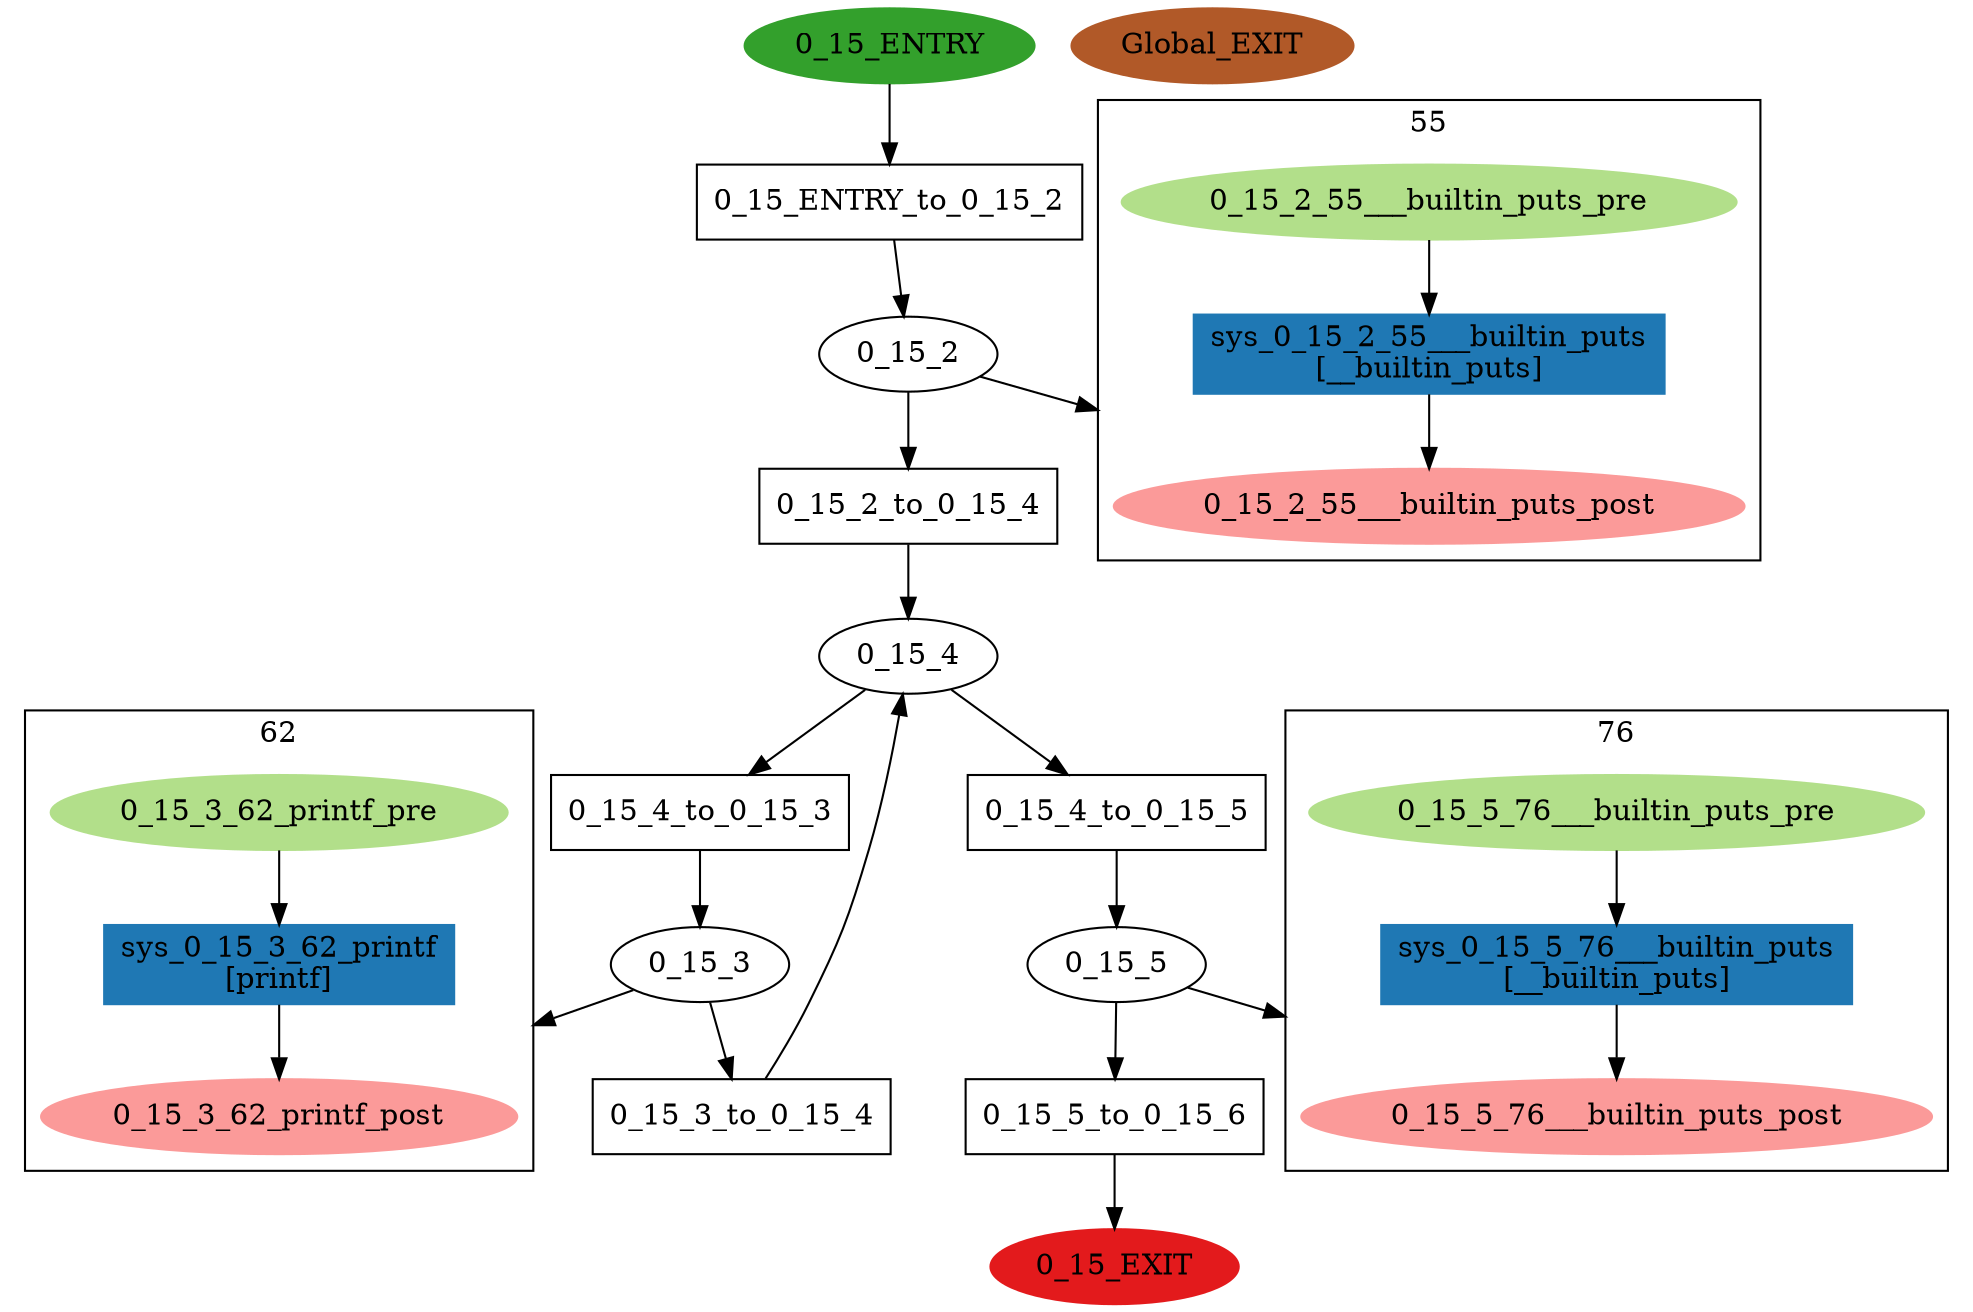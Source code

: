 digraph model { 
compound=true; 
node  [style="filled", colorscheme="paired12"];  "0_15_ENTRY" [shape=ellipse, color=4, style=filled];
  "0_15_EXIT" [shape=ellipse, color=6, style=filled];
  "0_15_2" [shape=ellipse, style=""];
subgraph "cluster_0_15_2_55" { 
label="55"  "0_15_2_55___builtin_puts_post" [shape=ellipse, style=""];
  "0_15_2_55___builtin_puts_pre" [shape=ellipse, style=""];
  "sys_0_15_2_55___builtin_puts" [shape=box, style=""];
  "sys_0_15_2_55___builtin_puts" [color=2, style=filled];
  "sys_0_15_2_55___builtin_puts" [label="sys_0_15_2_55___builtin_puts\n[__builtin_puts]"];
  "sys_0_15_2_55___builtin_puts" -> "0_15_2_55___builtin_puts_post" [label="", arrowhead="normal"];
  "0_15_2_55___builtin_puts_pre" -> "sys_0_15_2_55___builtin_puts" [label="", arrowhead="normal"];
}
  "0_15_2" -> "0_15_2_55___builtin_puts_post" [lhead="cluster_0_15_2_55"];
  "0_15_2_55___builtin_puts_pre" [color=3, style=filled];
  "0_15_2_55___builtin_puts_post" [color=5, style=filled];
  "0_15_3" [shape=ellipse, style=""];
subgraph "cluster_0_15_3_62" { 
label="62"  "0_15_3_62_printf_post" [shape=ellipse, style=""];
  "0_15_3_62_printf_pre" [shape=ellipse, style=""];
  "sys_0_15_3_62_printf" [shape=box, style=""];
  "sys_0_15_3_62_printf" [color=2, style=filled];
  "sys_0_15_3_62_printf" [label="sys_0_15_3_62_printf\n[printf]"];
  "0_15_3_62_printf_pre" -> "sys_0_15_3_62_printf" [label="", arrowhead="normal"];
  "sys_0_15_3_62_printf" -> "0_15_3_62_printf_post" [label="", arrowhead="normal"];
}
  "0_15_3" -> "0_15_3_62_printf_post" [lhead="cluster_0_15_3_62"];
  "0_15_3_62_printf_pre" [color=3, style=filled];
  "0_15_3_62_printf_post" [color=5, style=filled];
  "Global_EXIT" [shape=ellipse, color=12, style=filled];
  "0_15_4" [shape=ellipse, style=""];
  "0_15_5" [shape=ellipse, style=""];
subgraph "cluster_0_15_5_76" { 
label="76"  "0_15_5_76___builtin_puts_post" [shape=ellipse, style=""];
  "0_15_5_76___builtin_puts_pre" [shape=ellipse, style=""];
  "sys_0_15_5_76___builtin_puts" [shape=box, style=""];
  "sys_0_15_5_76___builtin_puts" [color=2, style=filled];
  "sys_0_15_5_76___builtin_puts" [label="sys_0_15_5_76___builtin_puts\n[__builtin_puts]"];
  "sys_0_15_5_76___builtin_puts" -> "0_15_5_76___builtin_puts_post" [label="", arrowhead="normal"];
  "0_15_5_76___builtin_puts_pre" -> "sys_0_15_5_76___builtin_puts" [label="", arrowhead="normal"];
}
  "0_15_5" -> "0_15_5_76___builtin_puts_post" [lhead="cluster_0_15_5_76"];
  "0_15_5_76___builtin_puts_pre" [color=3, style=filled];
  "0_15_5_76___builtin_puts_post" [color=5, style=filled];
  "0_15_5_to_0_15_6" [shape=box, style=""];
  "0_15_5_to_0_15_6" [label="0_15_5_to_0_15_6\n"];
  "0_15_2_to_0_15_4" [shape=box, style=""];
  "0_15_2_to_0_15_4" [label="0_15_2_to_0_15_4\n"];
  "0_15_3_to_0_15_4" [shape=box, style=""];
  "0_15_3_to_0_15_4" [label="0_15_3_to_0_15_4\n"];
  "0_15_4_to_0_15_3" [shape=box, style=""];
  "0_15_4_to_0_15_3" [label="0_15_4_to_0_15_3\n"];
  "0_15_4_to_0_15_5" [shape=box, style=""];
  "0_15_4_to_0_15_5" [label="0_15_4_to_0_15_5\n"];
  "0_15_ENTRY_to_0_15_2" [shape=box, style=""];
  "0_15_ENTRY_to_0_15_2" [label="0_15_ENTRY_to_0_15_2\n"];
  "0_15_3_to_0_15_4" -> "0_15_4" [label="", arrowhead="normal"];
  "0_15_4_to_0_15_3" -> "0_15_3" [label="", arrowhead="normal"];
  "0_15_2" -> "0_15_2_to_0_15_4" [label="", arrowhead="normal"];
  "0_15_4_to_0_15_5" -> "0_15_5" [label="", arrowhead="normal"];
  "0_15_4" -> "0_15_4_to_0_15_5" [label="", arrowhead="normal"];
  "0_15_2_to_0_15_4" -> "0_15_4" [label="", arrowhead="normal"];
  "0_15_ENTRY" -> "0_15_ENTRY_to_0_15_2" [label="", arrowhead="normal"];
  "0_15_ENTRY_to_0_15_2" -> "0_15_2" [label="", arrowhead="normal"];
  "0_15_4" -> "0_15_4_to_0_15_3" [label="", arrowhead="normal"];
  "0_15_3" -> "0_15_3_to_0_15_4" [label="", arrowhead="normal"];
  "0_15_5_to_0_15_6" -> "0_15_EXIT" [label="", arrowhead="normal"];
  "0_15_5" -> "0_15_5_to_0_15_6" [label="", arrowhead="normal"];
}
